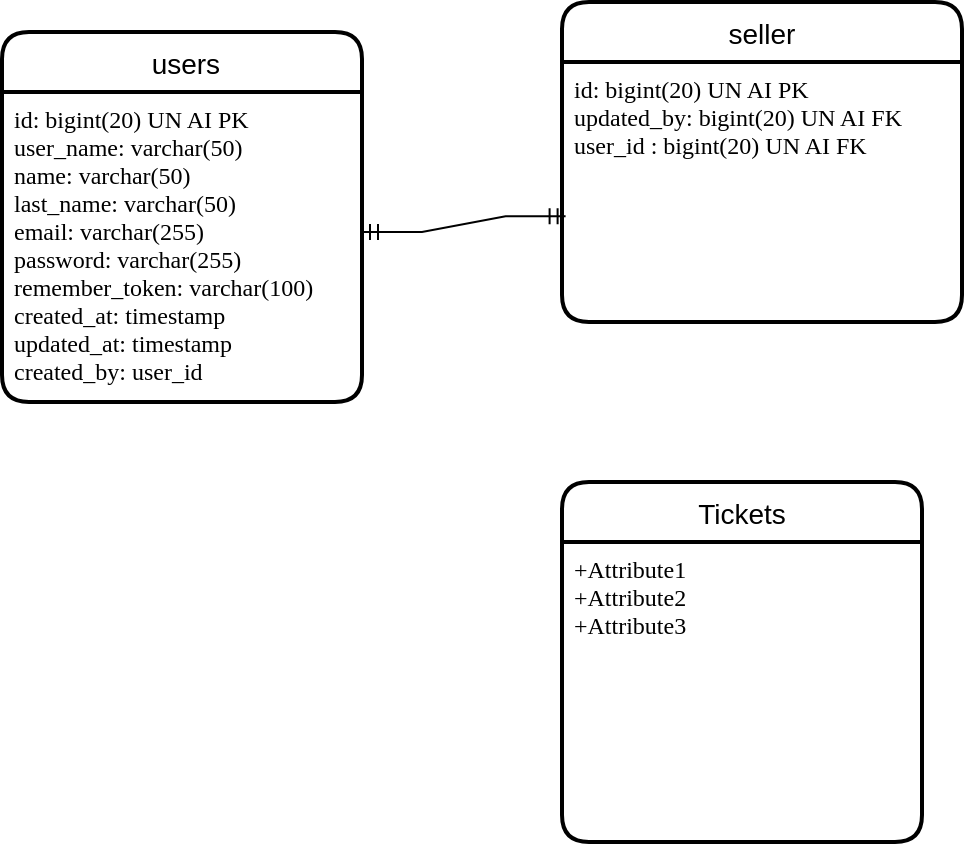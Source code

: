 <mxfile version="21.0.6" type="github">
  <diagram name="MER" id="A2fAMGsQMXvIKnF8qpCU">
    <mxGraphModel dx="989" dy="543" grid="1" gridSize="10" guides="1" tooltips="1" connect="1" arrows="1" fold="1" page="1" pageScale="1" pageWidth="850" pageHeight="1100" math="0" shadow="0">
      <root>
        <mxCell id="0" />
        <mxCell id="1" parent="0" />
        <mxCell id="OX5ZEf51lm33wvpcWz9B-1" value=" users" style="swimlane;childLayout=stackLayout;horizontal=1;startSize=30;horizontalStack=0;rounded=1;fontSize=14;fontStyle=0;strokeWidth=2;resizeParent=0;resizeLast=1;shadow=0;dashed=0;align=center;" parent="1" vertex="1">
          <mxGeometry x="70" y="165" width="180" height="185" as="geometry" />
        </mxCell>
        <mxCell id="OX5ZEf51lm33wvpcWz9B-2" value="id: bigint(20) UN AI PK&#xa;user_name: varchar(50)&#xa;name: varchar(50)&#xa;last_name: varchar(50)&#xa;email: varchar(255)&#xa;password: varchar(255)&#xa;remember_token: varchar(100)&#xa;created_at: timestamp&#xa;updated_at: timestamp&#xa;created_by: user_id&#xa;&#xa;" style="align=left;strokeColor=none;fillColor=none;spacingLeft=4;fontSize=12;verticalAlign=top;resizable=0;rotatable=0;part=1;fontFamily=Nunito;fontSource=https%3A%2F%2Ffonts.googleapis.com%2Fcss%3Ffamily%3DNunito;" parent="OX5ZEf51lm33wvpcWz9B-1" vertex="1">
          <mxGeometry y="30" width="180" height="155" as="geometry" />
        </mxCell>
        <mxCell id="OX5ZEf51lm33wvpcWz9B-8" value="seller" style="swimlane;childLayout=stackLayout;horizontal=1;startSize=30;horizontalStack=0;rounded=1;fontSize=14;fontStyle=0;strokeWidth=2;resizeParent=0;resizeLast=1;shadow=0;dashed=0;align=center;" parent="1" vertex="1">
          <mxGeometry x="350" y="150" width="200" height="160" as="geometry" />
        </mxCell>
        <mxCell id="OX5ZEf51lm33wvpcWz9B-9" value="id: bigint(20) UN AI PK&#xa;updated_by: bigint(20) UN AI FK&#xa;user_id : bigint(20) UN AI FK" style="align=left;strokeColor=none;fillColor=none;spacingLeft=4;fontSize=12;verticalAlign=top;resizable=0;rotatable=0;part=1;fontFamily=Nunito;fontSource=https%3A%2F%2Ffonts.googleapis.com%2Fcss%3Ffamily%3DNunito;" parent="OX5ZEf51lm33wvpcWz9B-8" vertex="1">
          <mxGeometry y="30" width="200" height="130" as="geometry" />
        </mxCell>
        <mxCell id="OX5ZEf51lm33wvpcWz9B-10" value="Tickets" style="swimlane;childLayout=stackLayout;horizontal=1;startSize=30;horizontalStack=0;rounded=1;fontSize=14;fontStyle=0;strokeWidth=2;resizeParent=0;resizeLast=1;shadow=0;dashed=0;align=center;" parent="1" vertex="1">
          <mxGeometry x="350" y="390" width="180" height="180" as="geometry" />
        </mxCell>
        <mxCell id="OX5ZEf51lm33wvpcWz9B-11" value="+Attribute1&#xa;+Attribute2&#xa;+Attribute3" style="align=left;strokeColor=none;fillColor=none;spacingLeft=4;fontSize=12;verticalAlign=top;resizable=0;rotatable=0;part=1;fontFamily=Nunito;fontSource=https%3A%2F%2Ffonts.googleapis.com%2Fcss%3Ffamily%3DNunito;" parent="OX5ZEf51lm33wvpcWz9B-10" vertex="1">
          <mxGeometry y="30" width="180" height="150" as="geometry" />
        </mxCell>
        <mxCell id="G5X43IpxlXC4tEhYC3Bp-1" value="" style="edgeStyle=entityRelationEdgeStyle;fontSize=12;html=1;endArrow=ERmandOne;startArrow=ERmandOne;rounded=0;entryX=0.009;entryY=0.593;entryDx=0;entryDy=0;entryPerimeter=0;" edge="1" parent="1" target="OX5ZEf51lm33wvpcWz9B-9">
          <mxGeometry width="100" height="100" relative="1" as="geometry">
            <mxPoint x="250" y="265" as="sourcePoint" />
            <mxPoint x="350" y="165" as="targetPoint" />
          </mxGeometry>
        </mxCell>
      </root>
    </mxGraphModel>
  </diagram>
</mxfile>
